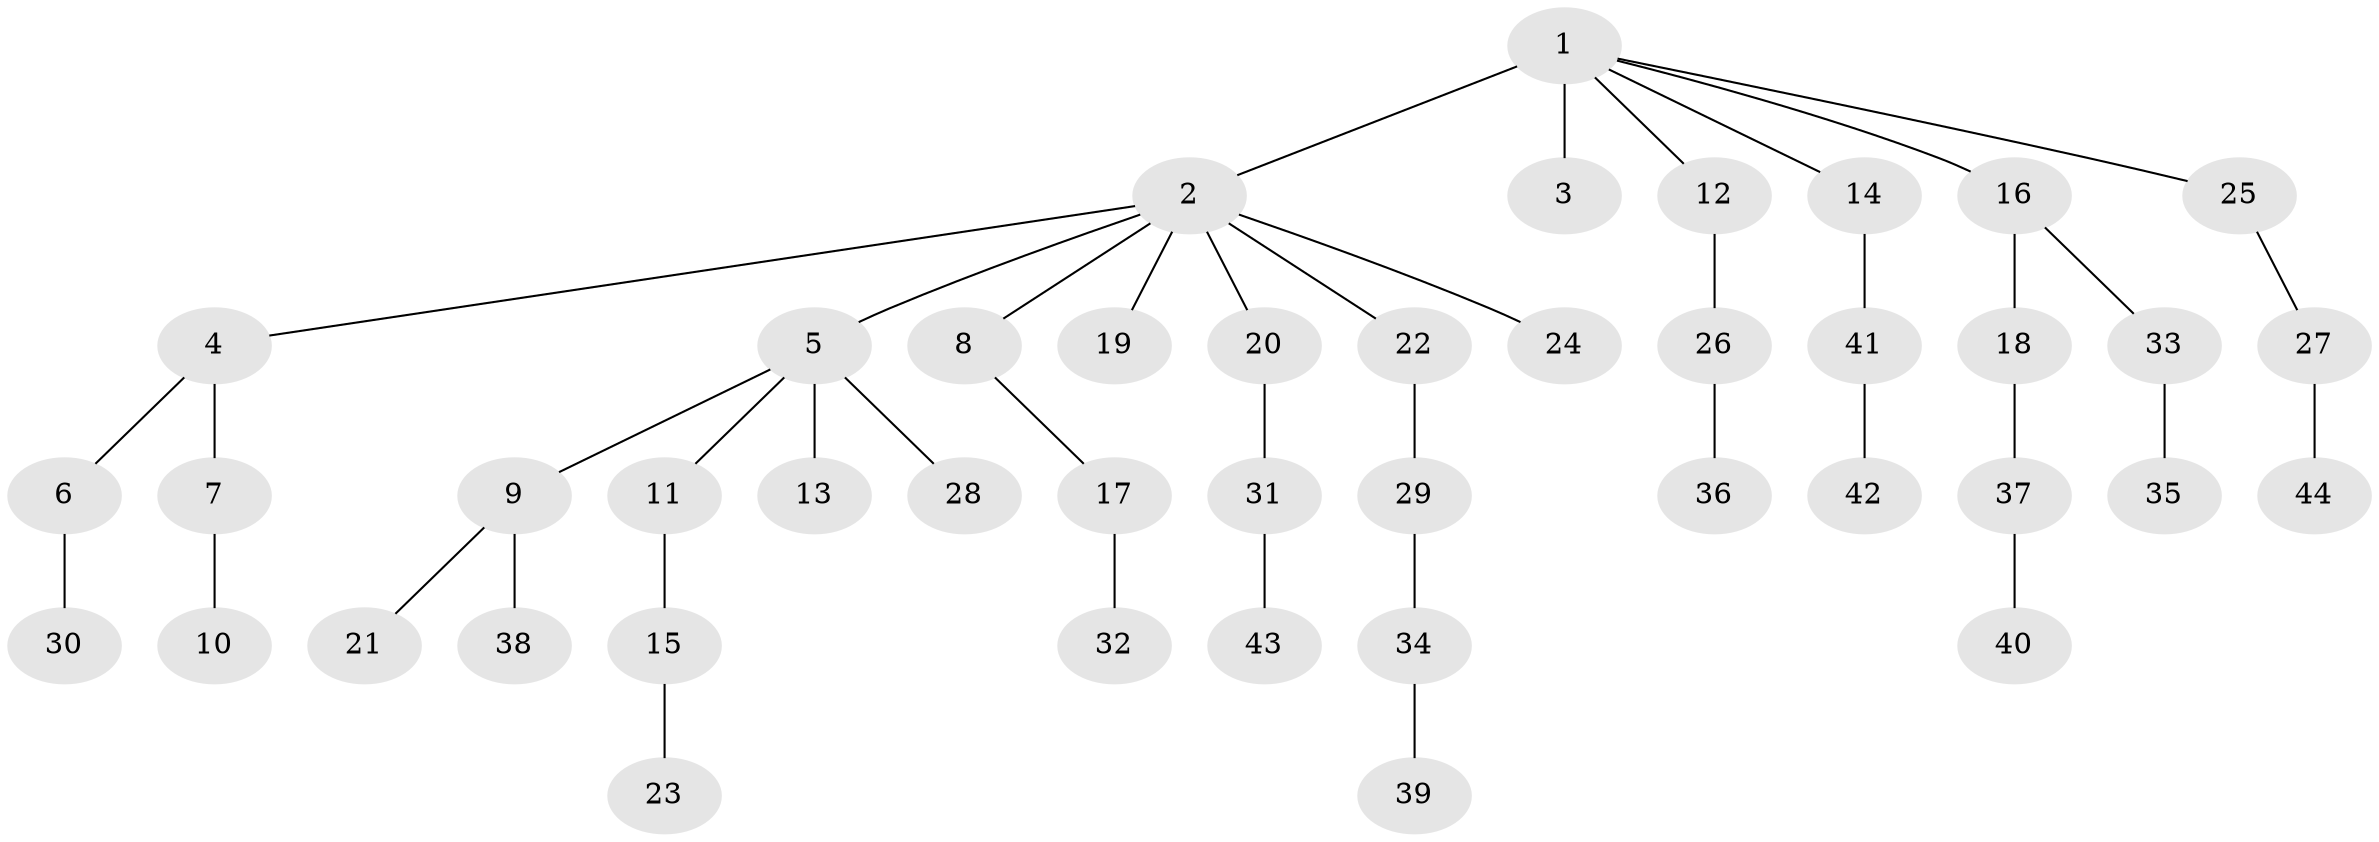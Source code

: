 // original degree distribution, {2: 0.2823529411764706, 8: 0.011764705882352941, 5: 0.023529411764705882, 6: 0.011764705882352941, 3: 0.17647058823529413, 1: 0.4588235294117647, 4: 0.03529411764705882}
// Generated by graph-tools (version 1.1) at 2025/36/03/09/25 02:36:31]
// undirected, 44 vertices, 43 edges
graph export_dot {
graph [start="1"]
  node [color=gray90,style=filled];
  1;
  2;
  3;
  4;
  5;
  6;
  7;
  8;
  9;
  10;
  11;
  12;
  13;
  14;
  15;
  16;
  17;
  18;
  19;
  20;
  21;
  22;
  23;
  24;
  25;
  26;
  27;
  28;
  29;
  30;
  31;
  32;
  33;
  34;
  35;
  36;
  37;
  38;
  39;
  40;
  41;
  42;
  43;
  44;
  1 -- 2 [weight=1.0];
  1 -- 3 [weight=4.0];
  1 -- 12 [weight=1.0];
  1 -- 14 [weight=1.0];
  1 -- 16 [weight=1.0];
  1 -- 25 [weight=1.0];
  2 -- 4 [weight=1.0];
  2 -- 5 [weight=1.0];
  2 -- 8 [weight=1.0];
  2 -- 19 [weight=1.0];
  2 -- 20 [weight=1.0];
  2 -- 22 [weight=1.0];
  2 -- 24 [weight=1.0];
  4 -- 6 [weight=1.0];
  4 -- 7 [weight=2.0];
  5 -- 9 [weight=2.0];
  5 -- 11 [weight=1.0];
  5 -- 13 [weight=2.0];
  5 -- 28 [weight=1.0];
  6 -- 30 [weight=3.0];
  7 -- 10 [weight=1.0];
  8 -- 17 [weight=1.0];
  9 -- 21 [weight=1.0];
  9 -- 38 [weight=1.0];
  11 -- 15 [weight=2.0];
  12 -- 26 [weight=1.0];
  14 -- 41 [weight=1.0];
  15 -- 23 [weight=1.0];
  16 -- 18 [weight=1.0];
  16 -- 33 [weight=1.0];
  17 -- 32 [weight=1.0];
  18 -- 37 [weight=1.0];
  20 -- 31 [weight=1.0];
  22 -- 29 [weight=1.0];
  25 -- 27 [weight=1.0];
  26 -- 36 [weight=1.0];
  27 -- 44 [weight=1.0];
  29 -- 34 [weight=1.0];
  31 -- 43 [weight=1.0];
  33 -- 35 [weight=1.0];
  34 -- 39 [weight=1.0];
  37 -- 40 [weight=1.0];
  41 -- 42 [weight=1.0];
}
